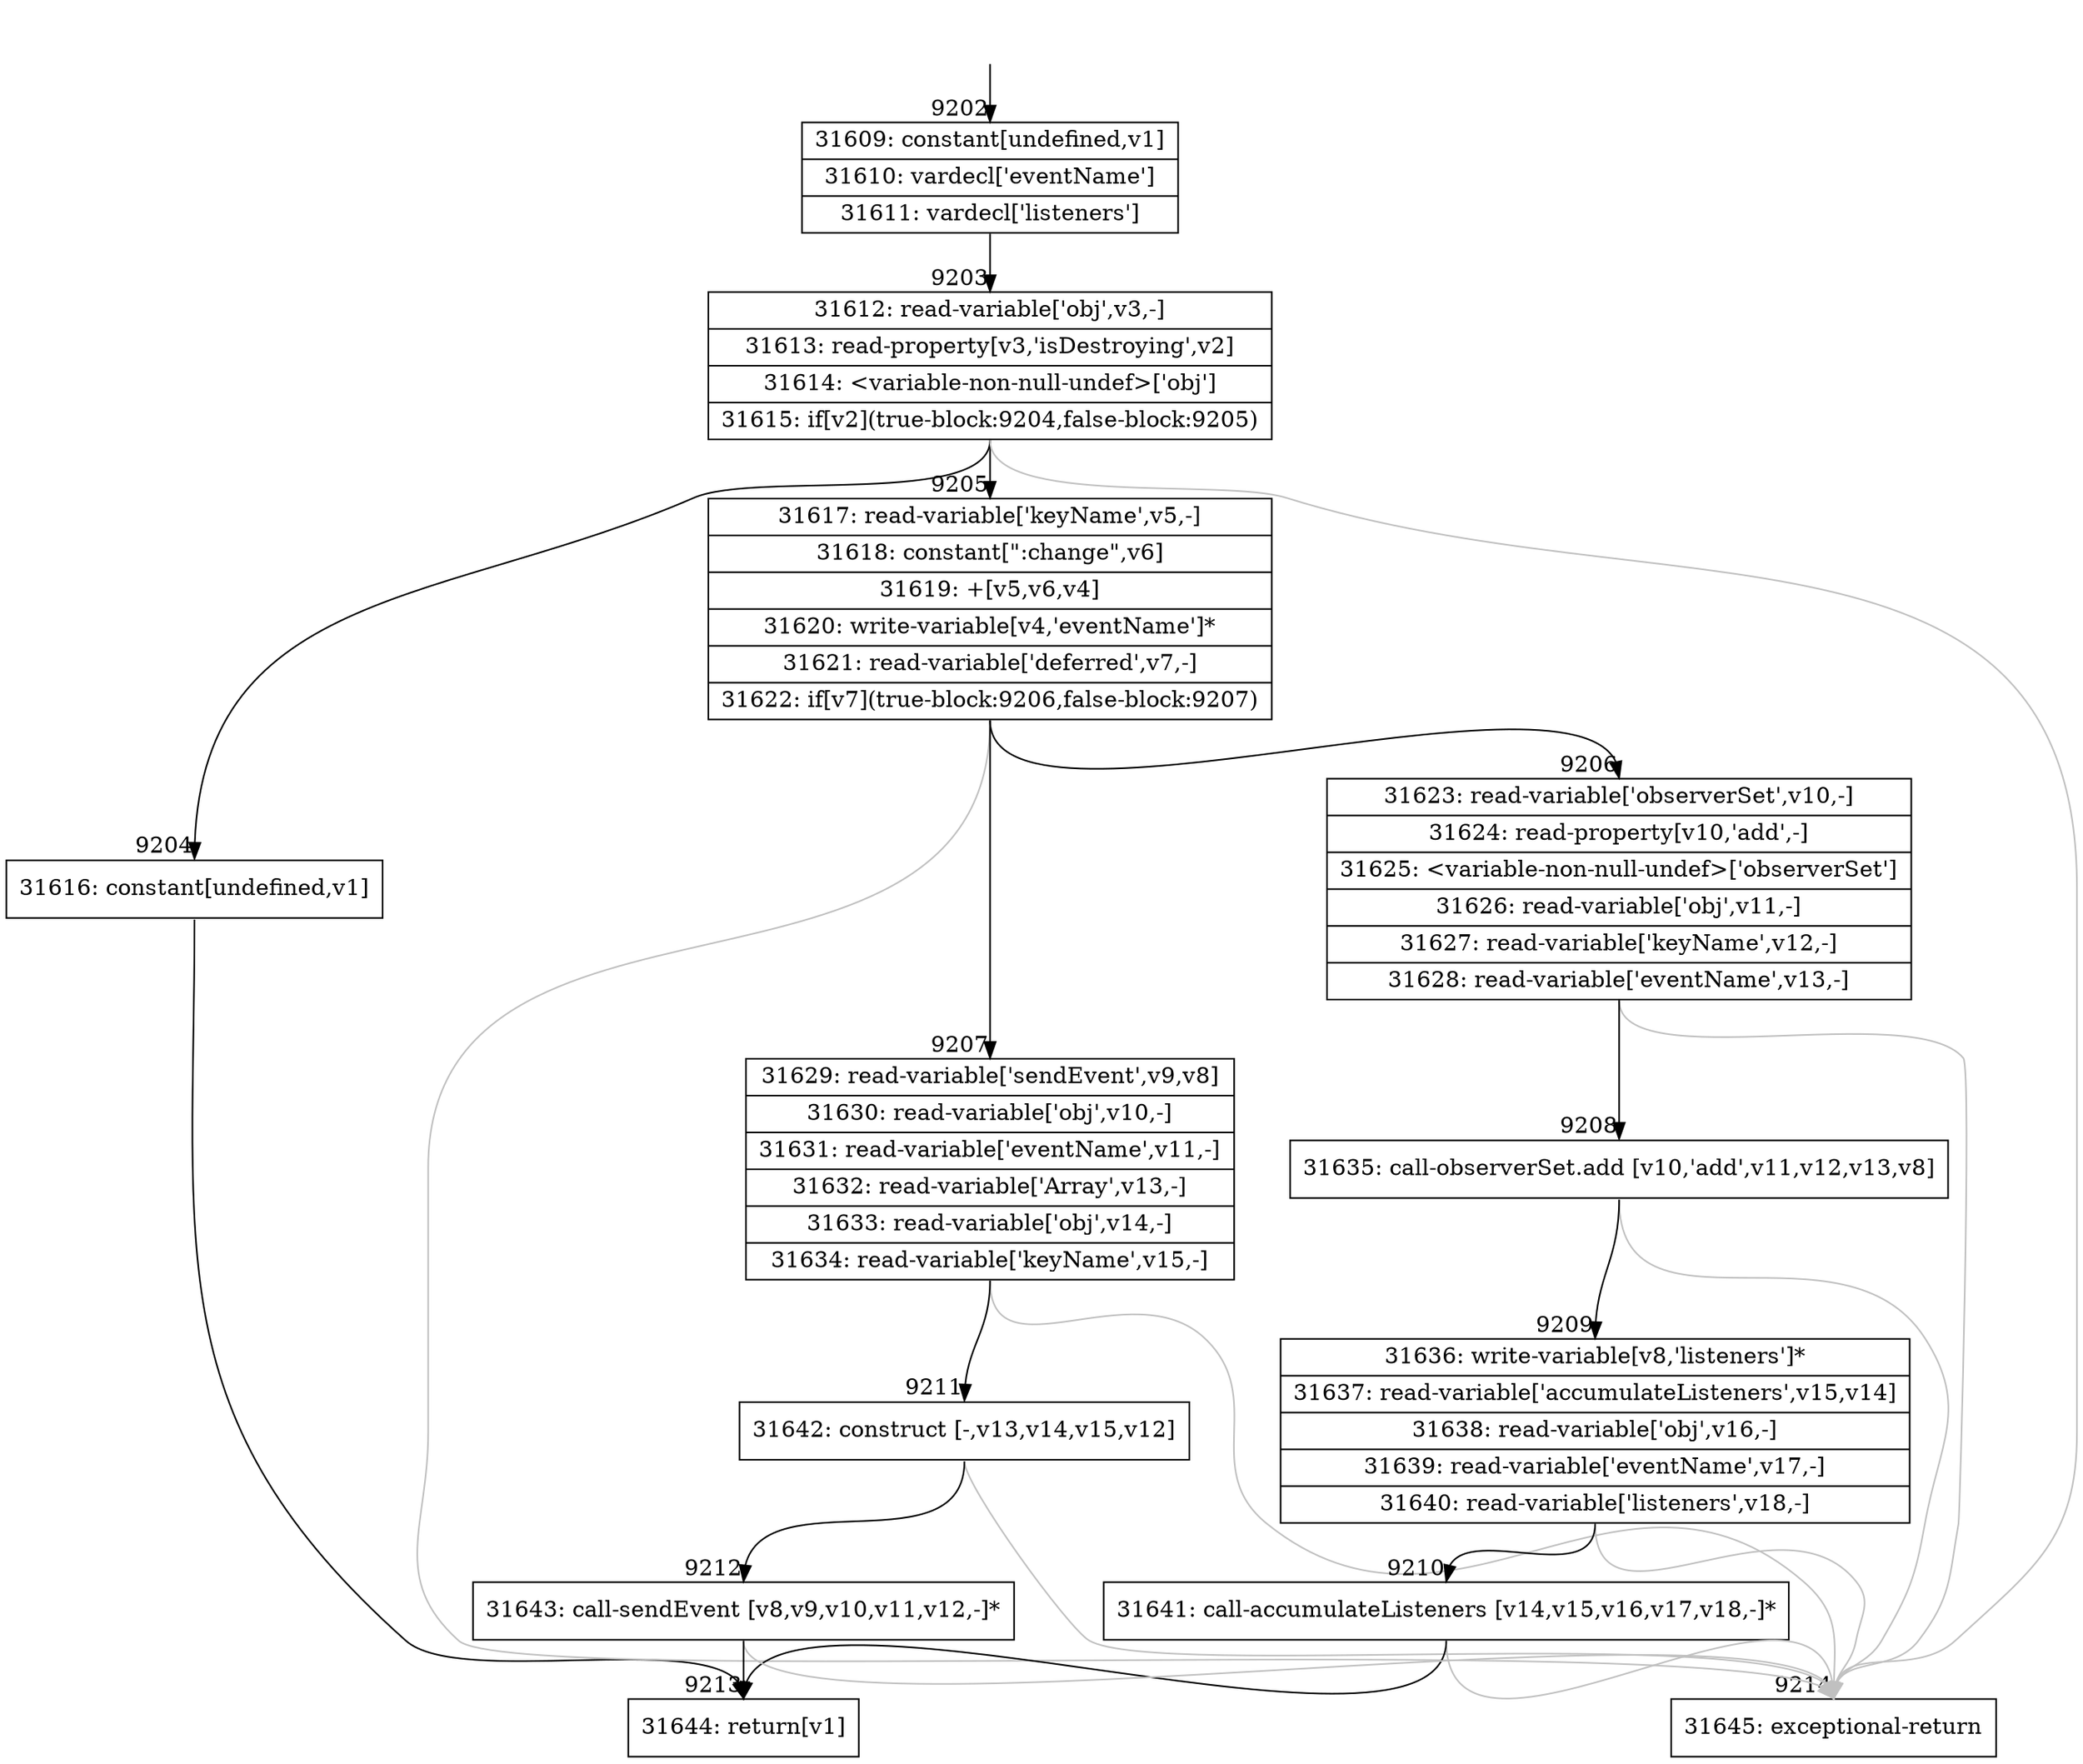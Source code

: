 digraph {
rankdir="TD"
BB_entry780[shape=none,label=""];
BB_entry780 -> BB9202 [tailport=s, headport=n, headlabel="    9202"]
BB9202 [shape=record label="{31609: constant[undefined,v1]|31610: vardecl['eventName']|31611: vardecl['listeners']}" ] 
BB9202 -> BB9203 [tailport=s, headport=n, headlabel="      9203"]
BB9203 [shape=record label="{31612: read-variable['obj',v3,-]|31613: read-property[v3,'isDestroying',v2]|31614: \<variable-non-null-undef\>['obj']|31615: if[v2](true-block:9204,false-block:9205)}" ] 
BB9203 -> BB9204 [tailport=s, headport=n, headlabel="      9204"]
BB9203 -> BB9205 [tailport=s, headport=n, headlabel="      9205"]
BB9203 -> BB9214 [tailport=s, headport=n, color=gray, headlabel="      9214"]
BB9204 [shape=record label="{31616: constant[undefined,v1]}" ] 
BB9204 -> BB9213 [tailport=s, headport=n, headlabel="      9213"]
BB9205 [shape=record label="{31617: read-variable['keyName',v5,-]|31618: constant[\":change\",v6]|31619: +[v5,v6,v4]|31620: write-variable[v4,'eventName']*|31621: read-variable['deferred',v7,-]|31622: if[v7](true-block:9206,false-block:9207)}" ] 
BB9205 -> BB9206 [tailport=s, headport=n, headlabel="      9206"]
BB9205 -> BB9207 [tailport=s, headport=n, headlabel="      9207"]
BB9205 -> BB9214 [tailport=s, headport=n, color=gray]
BB9206 [shape=record label="{31623: read-variable['observerSet',v10,-]|31624: read-property[v10,'add',-]|31625: \<variable-non-null-undef\>['observerSet']|31626: read-variable['obj',v11,-]|31627: read-variable['keyName',v12,-]|31628: read-variable['eventName',v13,-]}" ] 
BB9206 -> BB9208 [tailport=s, headport=n, headlabel="      9208"]
BB9206 -> BB9214 [tailport=s, headport=n, color=gray]
BB9207 [shape=record label="{31629: read-variable['sendEvent',v9,v8]|31630: read-variable['obj',v10,-]|31631: read-variable['eventName',v11,-]|31632: read-variable['Array',v13,-]|31633: read-variable['obj',v14,-]|31634: read-variable['keyName',v15,-]}" ] 
BB9207 -> BB9211 [tailport=s, headport=n, headlabel="      9211"]
BB9207 -> BB9214 [tailport=s, headport=n, color=gray]
BB9208 [shape=record label="{31635: call-observerSet.add [v10,'add',v11,v12,v13,v8]}" ] 
BB9208 -> BB9209 [tailport=s, headport=n, headlabel="      9209"]
BB9208 -> BB9214 [tailport=s, headport=n, color=gray]
BB9209 [shape=record label="{31636: write-variable[v8,'listeners']*|31637: read-variable['accumulateListeners',v15,v14]|31638: read-variable['obj',v16,-]|31639: read-variable['eventName',v17,-]|31640: read-variable['listeners',v18,-]}" ] 
BB9209 -> BB9210 [tailport=s, headport=n, headlabel="      9210"]
BB9209 -> BB9214 [tailport=s, headport=n, color=gray]
BB9210 [shape=record label="{31641: call-accumulateListeners [v14,v15,v16,v17,v18,-]*}" ] 
BB9210 -> BB9213 [tailport=s, headport=n]
BB9210 -> BB9214 [tailport=s, headport=n, color=gray]
BB9211 [shape=record label="{31642: construct [-,v13,v14,v15,v12]}" ] 
BB9211 -> BB9212 [tailport=s, headport=n, headlabel="      9212"]
BB9211 -> BB9214 [tailport=s, headport=n, color=gray]
BB9212 [shape=record label="{31643: call-sendEvent [v8,v9,v10,v11,v12,-]*}" ] 
BB9212 -> BB9213 [tailport=s, headport=n]
BB9212 -> BB9214 [tailport=s, headport=n, color=gray]
BB9213 [shape=record label="{31644: return[v1]}" ] 
BB9214 [shape=record label="{31645: exceptional-return}" ] 
//#$~ 16332
}
